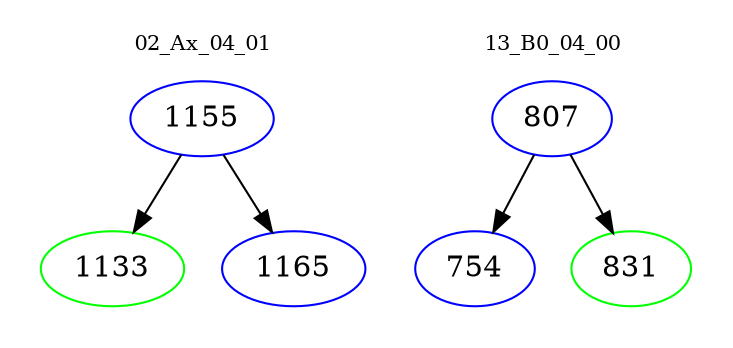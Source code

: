digraph{
subgraph cluster_0 {
color = white
label = "02_Ax_04_01";
fontsize=10;
T0_1155 [label="1155", color="blue"]
T0_1155 -> T0_1133 [color="black"]
T0_1133 [label="1133", color="green"]
T0_1155 -> T0_1165 [color="black"]
T0_1165 [label="1165", color="blue"]
}
subgraph cluster_1 {
color = white
label = "13_B0_04_00";
fontsize=10;
T1_807 [label="807", color="blue"]
T1_807 -> T1_754 [color="black"]
T1_754 [label="754", color="blue"]
T1_807 -> T1_831 [color="black"]
T1_831 [label="831", color="green"]
}
}

